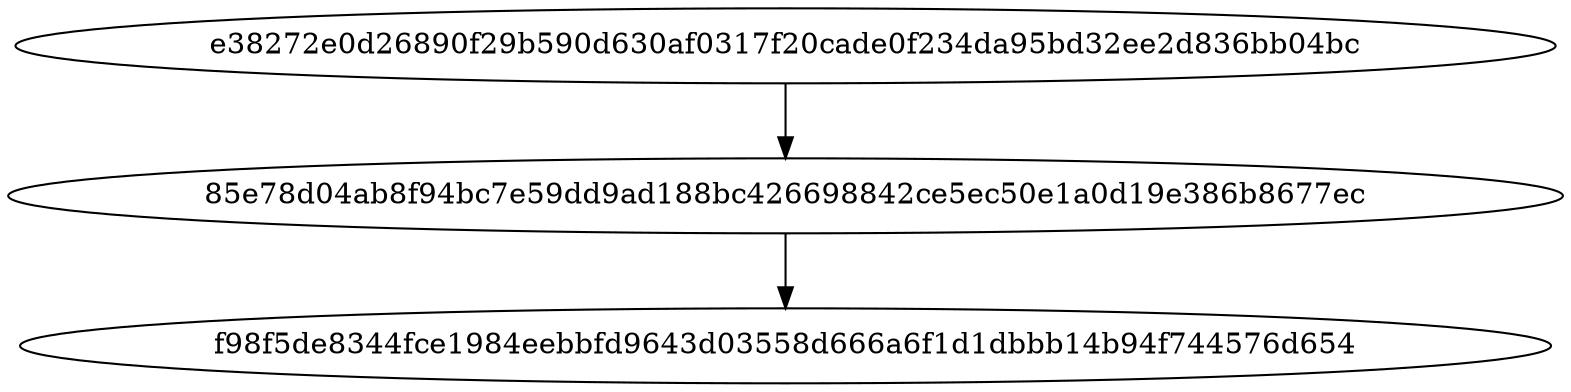 strict digraph "" {
"85e78d04ab8f94bc7e59dd9ad188bc426698842ce5ec50e1a0d19e386b8677ec";
f98f5de8344fce1984eebbfd9643d03558d666a6f1d1dbbb14b94f744576d654;
e38272e0d26890f29b590d630af0317f20cade0f234da95bd32ee2d836bb04bc;
"85e78d04ab8f94bc7e59dd9ad188bc426698842ce5ec50e1a0d19e386b8677ec" -> f98f5de8344fce1984eebbfd9643d03558d666a6f1d1dbbb14b94f744576d654  [timestamp="2013-10-25 22:31:46", value=98089932];
e38272e0d26890f29b590d630af0317f20cade0f234da95bd32ee2d836bb04bc -> "85e78d04ab8f94bc7e59dd9ad188bc426698842ce5ec50e1a0d19e386b8677ec"  [timestamp="2013-10-25 22:19:23", value=124006667];
}
